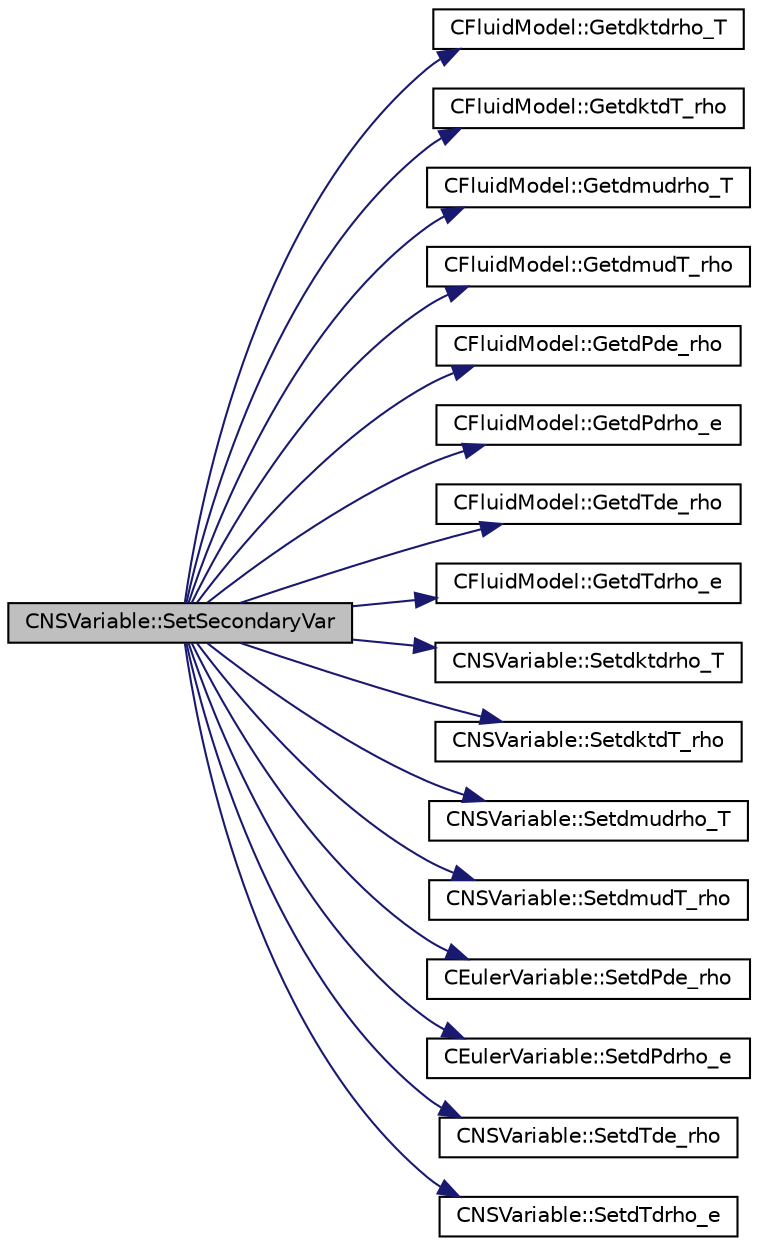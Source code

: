 digraph "CNSVariable::SetSecondaryVar"
{
 // LATEX_PDF_SIZE
  edge [fontname="Helvetica",fontsize="10",labelfontname="Helvetica",labelfontsize="10"];
  node [fontname="Helvetica",fontsize="10",shape=record];
  rankdir="LR";
  Node1 [label="CNSVariable::SetSecondaryVar",height=0.2,width=0.4,color="black", fillcolor="grey75", style="filled", fontcolor="black",tooltip="Set all the secondary variables (partial derivatives) for compressible flows."];
  Node1 -> Node2 [color="midnightblue",fontsize="10",style="solid",fontname="Helvetica"];
  Node2 [label="CFluidModel::Getdktdrho_T",height=0.2,width=0.4,color="black", fillcolor="white", style="filled",URL="$classCFluidModel.html#a00fe902fbb2d887c39d3c8f4fd1a3173",tooltip="Get fluid thermal conductivity partial derivative."];
  Node1 -> Node3 [color="midnightblue",fontsize="10",style="solid",fontname="Helvetica"];
  Node3 [label="CFluidModel::GetdktdT_rho",height=0.2,width=0.4,color="black", fillcolor="white", style="filled",URL="$classCFluidModel.html#a63cd1d4cd0e92a677e2a94a2c8cd3571",tooltip="Get fluid thermal conductivity partial derivative."];
  Node1 -> Node4 [color="midnightblue",fontsize="10",style="solid",fontname="Helvetica"];
  Node4 [label="CFluidModel::Getdmudrho_T",height=0.2,width=0.4,color="black", fillcolor="white", style="filled",URL="$classCFluidModel.html#a5ac056a1f3b0bf198444632853d77c71",tooltip="Get fluid dynamic viscosity partial derivative."];
  Node1 -> Node5 [color="midnightblue",fontsize="10",style="solid",fontname="Helvetica"];
  Node5 [label="CFluidModel::GetdmudT_rho",height=0.2,width=0.4,color="black", fillcolor="white", style="filled",URL="$classCFluidModel.html#abe5c1bbc7a5822be2ca700a296a0090a",tooltip="Get fluid dynamic viscosity partial derivative."];
  Node1 -> Node6 [color="midnightblue",fontsize="10",style="solid",fontname="Helvetica"];
  Node6 [label="CFluidModel::GetdPde_rho",height=0.2,width=0.4,color="black", fillcolor="white", style="filled",URL="$classCFluidModel.html#a966e042a109e7a370288e90bd5f6a753",tooltip="Get fluid pressure partial derivative."];
  Node1 -> Node7 [color="midnightblue",fontsize="10",style="solid",fontname="Helvetica"];
  Node7 [label="CFluidModel::GetdPdrho_e",height=0.2,width=0.4,color="black", fillcolor="white", style="filled",URL="$classCFluidModel.html#a2863cabc6f166892d7cdfe3ff39cd485",tooltip="Get fluid pressure partial derivative."];
  Node1 -> Node8 [color="midnightblue",fontsize="10",style="solid",fontname="Helvetica"];
  Node8 [label="CFluidModel::GetdTde_rho",height=0.2,width=0.4,color="black", fillcolor="white", style="filled",URL="$classCFluidModel.html#a97e4b48ada9559c76049aa36f8d5dac4",tooltip="Get fluid temperature partial derivative."];
  Node1 -> Node9 [color="midnightblue",fontsize="10",style="solid",fontname="Helvetica"];
  Node9 [label="CFluidModel::GetdTdrho_e",height=0.2,width=0.4,color="black", fillcolor="white", style="filled",URL="$classCFluidModel.html#ad4ef41efa2321350f54ad79d5a5a6e69",tooltip="Get fluid temperature partial derivative."];
  Node1 -> Node10 [color="midnightblue",fontsize="10",style="solid",fontname="Helvetica"];
  Node10 [label="CNSVariable::Setdktdrho_T",height=0.2,width=0.4,color="black", fillcolor="white", style="filled",URL="$classCNSVariable.html#a15eefbcf39f526ee9dd8b32929821829",tooltip="Set the derivative of thermal conductivity with respect to density (at constant temperature)."];
  Node1 -> Node11 [color="midnightblue",fontsize="10",style="solid",fontname="Helvetica"];
  Node11 [label="CNSVariable::SetdktdT_rho",height=0.2,width=0.4,color="black", fillcolor="white", style="filled",URL="$classCNSVariable.html#a3d749ea73bdc0f7dd45aa2ed713e768b",tooltip="Set the derivative of thermal conductivity with respect to temperature (at constant density)."];
  Node1 -> Node12 [color="midnightblue",fontsize="10",style="solid",fontname="Helvetica"];
  Node12 [label="CNSVariable::Setdmudrho_T",height=0.2,width=0.4,color="black", fillcolor="white", style="filled",URL="$classCNSVariable.html#a06236bec641147363b72294111efe689",tooltip="Set the derivative of laminar viscosity with respect to density (at constant temperature)."];
  Node1 -> Node13 [color="midnightblue",fontsize="10",style="solid",fontname="Helvetica"];
  Node13 [label="CNSVariable::SetdmudT_rho",height=0.2,width=0.4,color="black", fillcolor="white", style="filled",URL="$classCNSVariable.html#aadc2f7646fd33ea65e425749cf3b9ba5",tooltip="Set the derivative of laminar viscosity with respect to temperature (at constant density)."];
  Node1 -> Node14 [color="midnightblue",fontsize="10",style="solid",fontname="Helvetica"];
  Node14 [label="CEulerVariable::SetdPde_rho",height=0.2,width=0.4,color="black", fillcolor="white", style="filled",URL="$classCEulerVariable.html#a8df6d00795913b8152ffe2c49f902456",tooltip="A virtual member."];
  Node1 -> Node15 [color="midnightblue",fontsize="10",style="solid",fontname="Helvetica"];
  Node15 [label="CEulerVariable::SetdPdrho_e",height=0.2,width=0.4,color="black", fillcolor="white", style="filled",URL="$classCEulerVariable.html#adb61c56c7cad26a064966300021645d7",tooltip="A virtual member."];
  Node1 -> Node16 [color="midnightblue",fontsize="10",style="solid",fontname="Helvetica"];
  Node16 [label="CNSVariable::SetdTde_rho",height=0.2,width=0.4,color="black", fillcolor="white", style="filled",URL="$classCNSVariable.html#a812070edbc6e46c7e7d87ca50d860fa8",tooltip="Set the derivative of temperature with respect to internal energy (at constant density)."];
  Node1 -> Node17 [color="midnightblue",fontsize="10",style="solid",fontname="Helvetica"];
  Node17 [label="CNSVariable::SetdTdrho_e",height=0.2,width=0.4,color="black", fillcolor="white", style="filled",URL="$classCNSVariable.html#a6a3e8bf8015acc5aee17276b775e7a3b",tooltip="Set the derivative of temperature with respect to density (at constant internal energy)."];
}
